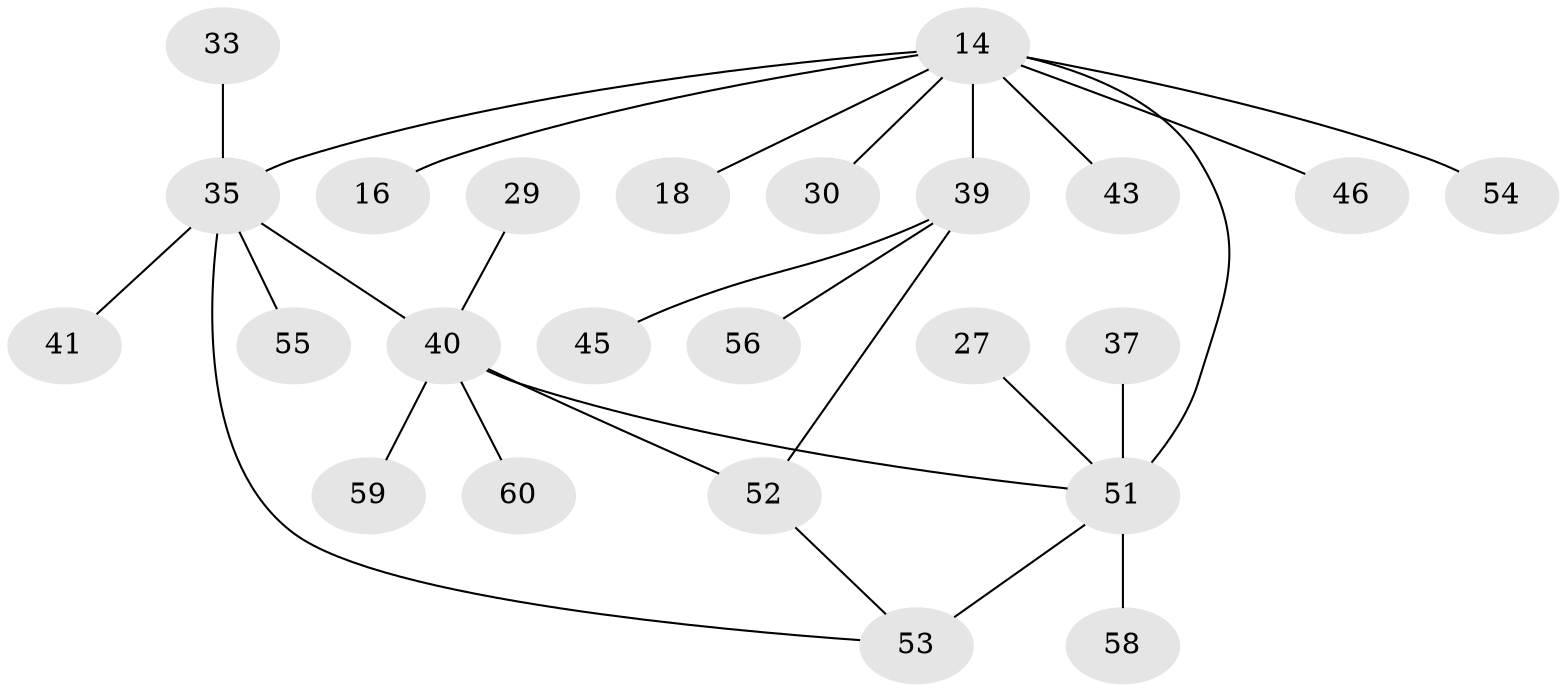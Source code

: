 // original degree distribution, {3: 0.1, 4: 0.03333333333333333, 5: 0.03333333333333333, 7: 0.03333333333333333, 8: 0.03333333333333333, 6: 0.03333333333333333, 9: 0.016666666666666666, 10: 0.016666666666666666, 2: 0.25, 1: 0.45}
// Generated by graph-tools (version 1.1) at 2025/59/03/04/25 21:59:15]
// undirected, 24 vertices, 27 edges
graph export_dot {
graph [start="1"]
  node [color=gray90,style=filled];
  14 [super="+13+11"];
  16;
  18;
  27 [super="+21"];
  29;
  30;
  33;
  35 [super="+15"];
  37 [super="+26"];
  39 [super="+12"];
  40 [super="+9+36"];
  41;
  43 [super="+28"];
  45;
  46;
  51 [super="+50+23+2"];
  52 [super="+49"];
  53 [super="+42"];
  54;
  55 [super="+44"];
  56;
  58 [super="+57"];
  59;
  60 [super="+19+47"];
  14 -- 30;
  14 -- 39 [weight=3];
  14 -- 16 [weight=2];
  14 -- 18;
  14 -- 54;
  14 -- 46;
  14 -- 35 [weight=3];
  14 -- 43;
  14 -- 51 [weight=5];
  27 -- 51;
  29 -- 40;
  33 -- 35;
  35 -- 40 [weight=3];
  35 -- 41;
  35 -- 55;
  35 -- 53;
  37 -- 51;
  39 -- 56;
  39 -- 45;
  39 -- 52;
  40 -- 59;
  40 -- 60;
  40 -- 51 [weight=2];
  40 -- 52 [weight=2];
  51 -- 58;
  51 -- 53 [weight=2];
  52 -- 53;
}

